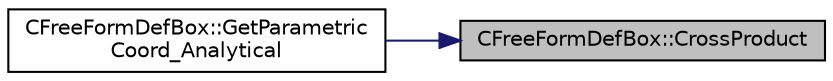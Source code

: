digraph "CFreeFormDefBox::CrossProduct"
{
 // LATEX_PDF_SIZE
  edge [fontname="Helvetica",fontsize="10",labelfontname="Helvetica",labelfontsize="10"];
  node [fontname="Helvetica",fontsize="10",shape=record];
  rankdir="RL";
  Node1 [label="CFreeFormDefBox::CrossProduct",height=0.2,width=0.4,color="black", fillcolor="grey75", style="filled", fontcolor="black",tooltip="Compute the cross product."];
  Node1 -> Node2 [dir="back",color="midnightblue",fontsize="10",style="solid",fontname="Helvetica"];
  Node2 [label="CFreeFormDefBox::GetParametric\lCoord_Analytical",height=0.2,width=0.4,color="black", fillcolor="white", style="filled",URL="$classCFreeFormDefBox.html#af6e2ba16a62e00fb2db06734b0130bdc",tooltip="Set the cartesian coords of a point in R^3 and convert them to the parametric coords of our parametri..."];
}

